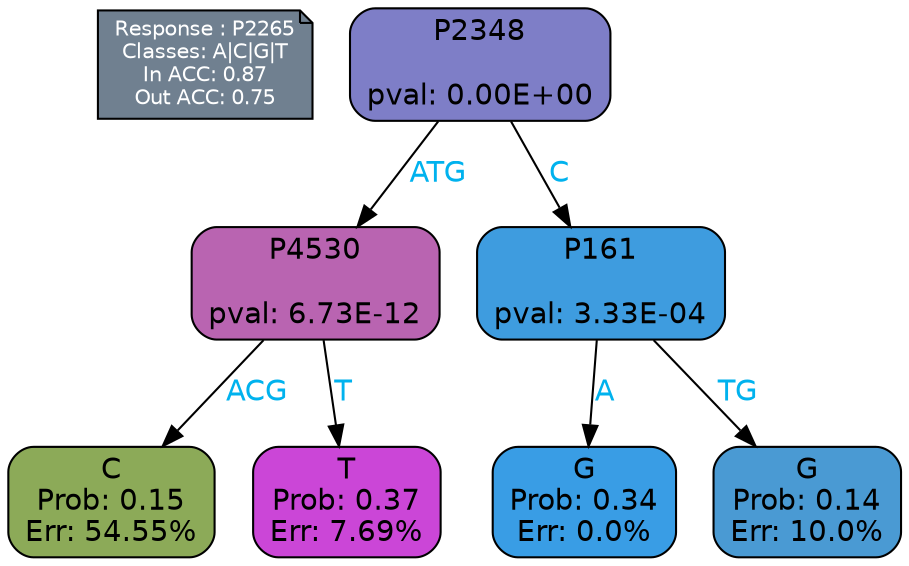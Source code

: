 digraph Tree {
node [shape=box, style="filled, rounded", color="black", fontname=helvetica] ;
graph [ranksep=equally, splines=polylines, bgcolor=transparent, dpi=600] ;
edge [fontname=helvetica] ;
LEGEND [label="Response : P2265
Classes: A|C|G|T
In ACC: 0.87
Out ACC: 0.75
",shape=note,align=left,style=filled,fillcolor="slategray",fontcolor="white",fontsize=10];1 [label="P2348

pval: 0.00E+00", fillcolor="#7e7ec7"] ;
2 [label="P4530

pval: 6.73E-12", fillcolor="#b964b1"] ;
3 [label="C
Prob: 0.15
Err: 54.55%", fillcolor="#8caa58"] ;
4 [label="T
Prob: 0.37
Err: 7.69%", fillcolor="#cb46d7"] ;
5 [label="P161

pval: 3.33E-04", fillcolor="#3e9cdf"] ;
6 [label="G
Prob: 0.34
Err: 0.0%", fillcolor="#399de5"] ;
7 [label="G
Prob: 0.14
Err: 10.0%", fillcolor="#4a9ad3"] ;
1 -> 2 [label="ATG",fontcolor=deepskyblue2] ;
1 -> 5 [label="C",fontcolor=deepskyblue2] ;
2 -> 3 [label="ACG",fontcolor=deepskyblue2] ;
2 -> 4 [label="T",fontcolor=deepskyblue2] ;
5 -> 6 [label="A",fontcolor=deepskyblue2] ;
5 -> 7 [label="TG",fontcolor=deepskyblue2] ;
{rank = same; 3;4;6;7;}{rank = same; LEGEND;1;}}